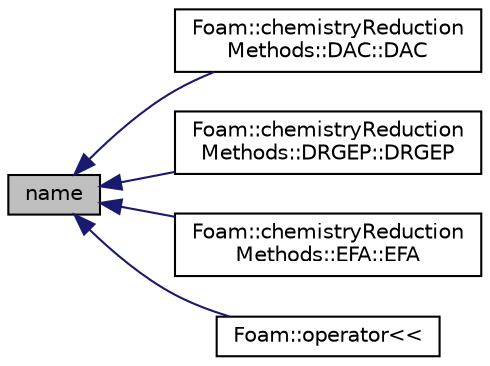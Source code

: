 digraph "name"
{
  bgcolor="transparent";
  edge [fontname="Helvetica",fontsize="10",labelfontname="Helvetica",labelfontsize="10"];
  node [fontname="Helvetica",fontsize="10",shape=record];
  rankdir="LR";
  Node7 [label="name",height=0.2,width=0.4,color="black", fillcolor="grey75", style="filled", fontcolor="black"];
  Node7 -> Node8 [dir="back",color="midnightblue",fontsize="10",style="solid",fontname="Helvetica"];
  Node8 [label="Foam::chemistryReduction\lMethods::DAC::DAC",height=0.2,width=0.4,color="black",URL="$a31073.html#a97e71408a55ea6177a0d4b36e0b05405",tooltip="Construct from components. "];
  Node7 -> Node9 [dir="back",color="midnightblue",fontsize="10",style="solid",fontname="Helvetica"];
  Node9 [label="Foam::chemistryReduction\lMethods::DRGEP::DRGEP",height=0.2,width=0.4,color="black",URL="$a31081.html#af0ce113c85563ece1b53a57091724708",tooltip="Construct from components. "];
  Node7 -> Node10 [dir="back",color="midnightblue",fontsize="10",style="solid",fontname="Helvetica"];
  Node10 [label="Foam::chemistryReduction\lMethods::EFA::EFA",height=0.2,width=0.4,color="black",URL="$a31093.html#afab540fcaad6c8df307e6e1bd8f63314",tooltip="Construct from components. "];
  Node7 -> Node11 [dir="back",color="midnightblue",fontsize="10",style="solid",fontname="Helvetica"];
  Node11 [label="Foam::operator\<\<",height=0.2,width=0.4,color="black",URL="$a21851.html#a8e57fc70fb6f544ae3885088964dc04e"];
}
